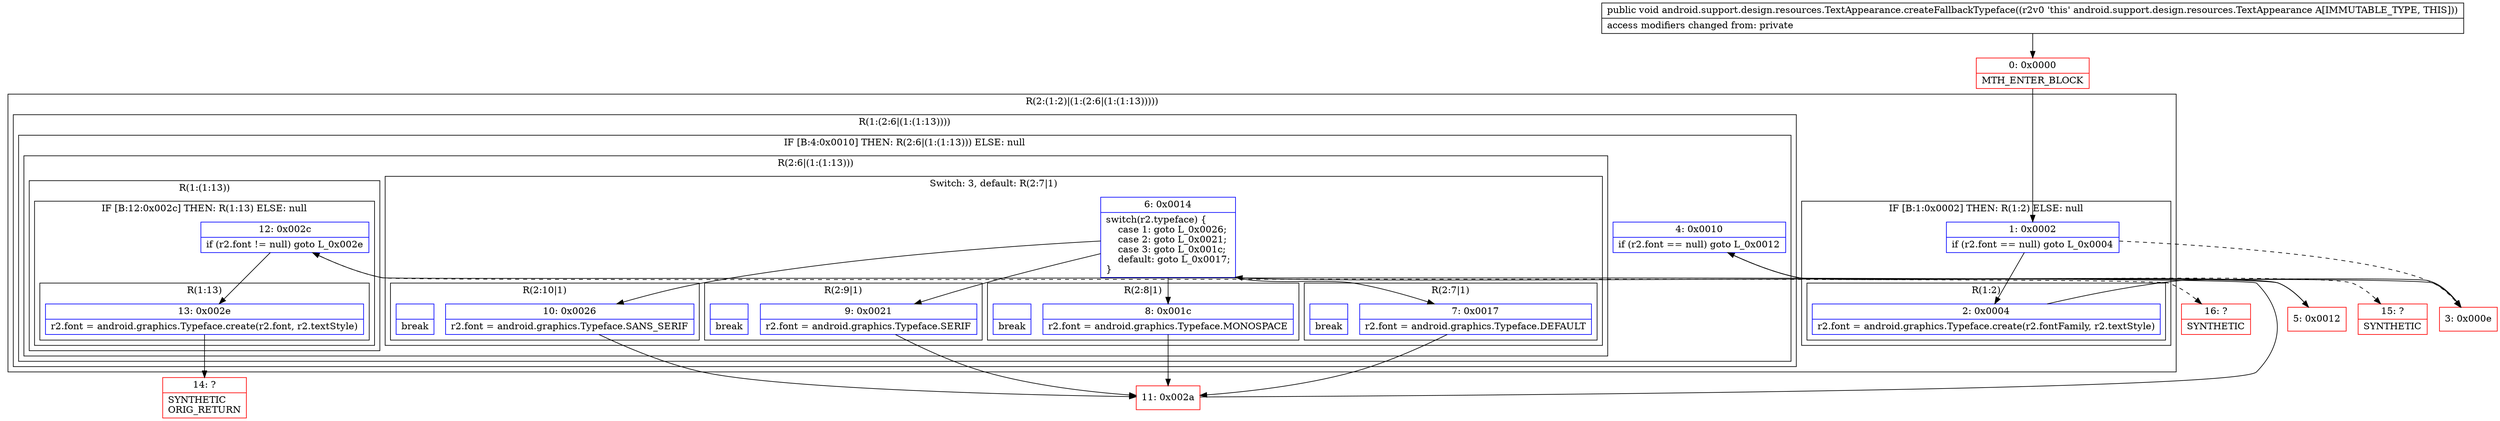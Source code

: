 digraph "CFG forandroid.support.design.resources.TextAppearance.createFallbackTypeface()V" {
subgraph cluster_Region_1568963476 {
label = "R(2:(1:2)|(1:(2:6|(1:(1:13)))))";
node [shape=record,color=blue];
subgraph cluster_IfRegion_786859513 {
label = "IF [B:1:0x0002] THEN: R(1:2) ELSE: null";
node [shape=record,color=blue];
Node_1 [shape=record,label="{1\:\ 0x0002|if (r2.font == null) goto L_0x0004\l}"];
subgraph cluster_Region_1961956466 {
label = "R(1:2)";
node [shape=record,color=blue];
Node_2 [shape=record,label="{2\:\ 0x0004|r2.font = android.graphics.Typeface.create(r2.fontFamily, r2.textStyle)\l}"];
}
}
subgraph cluster_Region_1112668801 {
label = "R(1:(2:6|(1:(1:13))))";
node [shape=record,color=blue];
subgraph cluster_IfRegion_1014460804 {
label = "IF [B:4:0x0010] THEN: R(2:6|(1:(1:13))) ELSE: null";
node [shape=record,color=blue];
Node_4 [shape=record,label="{4\:\ 0x0010|if (r2.font == null) goto L_0x0012\l}"];
subgraph cluster_Region_648344254 {
label = "R(2:6|(1:(1:13)))";
node [shape=record,color=blue];
subgraph cluster_SwitchRegion_1519001756 {
label = "Switch: 3, default: R(2:7|1)";
node [shape=record,color=blue];
Node_6 [shape=record,label="{6\:\ 0x0014|switch(r2.typeface) \{\l    case 1: goto L_0x0026;\l    case 2: goto L_0x0021;\l    case 3: goto L_0x001c;\l    default: goto L_0x0017;\l\}\l}"];
subgraph cluster_Region_398613694 {
label = "R(2:10|1)";
node [shape=record,color=blue];
Node_10 [shape=record,label="{10\:\ 0x0026|r2.font = android.graphics.Typeface.SANS_SERIF\l}"];
Node_InsnContainer_280945811 [shape=record,label="{|break\l}"];
}
subgraph cluster_Region_294573368 {
label = "R(2:9|1)";
node [shape=record,color=blue];
Node_9 [shape=record,label="{9\:\ 0x0021|r2.font = android.graphics.Typeface.SERIF\l}"];
Node_InsnContainer_436967765 [shape=record,label="{|break\l}"];
}
subgraph cluster_Region_531173638 {
label = "R(2:8|1)";
node [shape=record,color=blue];
Node_8 [shape=record,label="{8\:\ 0x001c|r2.font = android.graphics.Typeface.MONOSPACE\l}"];
Node_InsnContainer_2027217948 [shape=record,label="{|break\l}"];
}
subgraph cluster_Region_529848619 {
label = "R(2:7|1)";
node [shape=record,color=blue];
Node_7 [shape=record,label="{7\:\ 0x0017|r2.font = android.graphics.Typeface.DEFAULT\l}"];
Node_InsnContainer_1494428349 [shape=record,label="{|break\l}"];
}
}
subgraph cluster_Region_249897400 {
label = "R(1:(1:13))";
node [shape=record,color=blue];
subgraph cluster_IfRegion_1372504188 {
label = "IF [B:12:0x002c] THEN: R(1:13) ELSE: null";
node [shape=record,color=blue];
Node_12 [shape=record,label="{12\:\ 0x002c|if (r2.font != null) goto L_0x002e\l}"];
subgraph cluster_Region_1747588847 {
label = "R(1:13)";
node [shape=record,color=blue];
Node_13 [shape=record,label="{13\:\ 0x002e|r2.font = android.graphics.Typeface.create(r2.font, r2.textStyle)\l}"];
}
}
}
}
}
}
}
Node_0 [shape=record,color=red,label="{0\:\ 0x0000|MTH_ENTER_BLOCK\l}"];
Node_3 [shape=record,color=red,label="{3\:\ 0x000e}"];
Node_5 [shape=record,color=red,label="{5\:\ 0x0012}"];
Node_11 [shape=record,color=red,label="{11\:\ 0x002a}"];
Node_14 [shape=record,color=red,label="{14\:\ ?|SYNTHETIC\lORIG_RETURN\l}"];
Node_15 [shape=record,color=red,label="{15\:\ ?|SYNTHETIC\l}"];
Node_16 [shape=record,color=red,label="{16\:\ ?|SYNTHETIC\l}"];
MethodNode[shape=record,label="{public void android.support.design.resources.TextAppearance.createFallbackTypeface((r2v0 'this' android.support.design.resources.TextAppearance A[IMMUTABLE_TYPE, THIS]))  | access modifiers changed from: private\l}"];
MethodNode -> Node_0;
Node_1 -> Node_2;
Node_1 -> Node_3[style=dashed];
Node_2 -> Node_3;
Node_4 -> Node_5;
Node_4 -> Node_15[style=dashed];
Node_6 -> Node_7;
Node_6 -> Node_8;
Node_6 -> Node_9;
Node_6 -> Node_10;
Node_10 -> Node_11;
Node_9 -> Node_11;
Node_8 -> Node_11;
Node_7 -> Node_11;
Node_12 -> Node_13;
Node_12 -> Node_16[style=dashed];
Node_13 -> Node_14;
Node_0 -> Node_1;
Node_3 -> Node_4;
Node_5 -> Node_6;
Node_11 -> Node_12;
}

